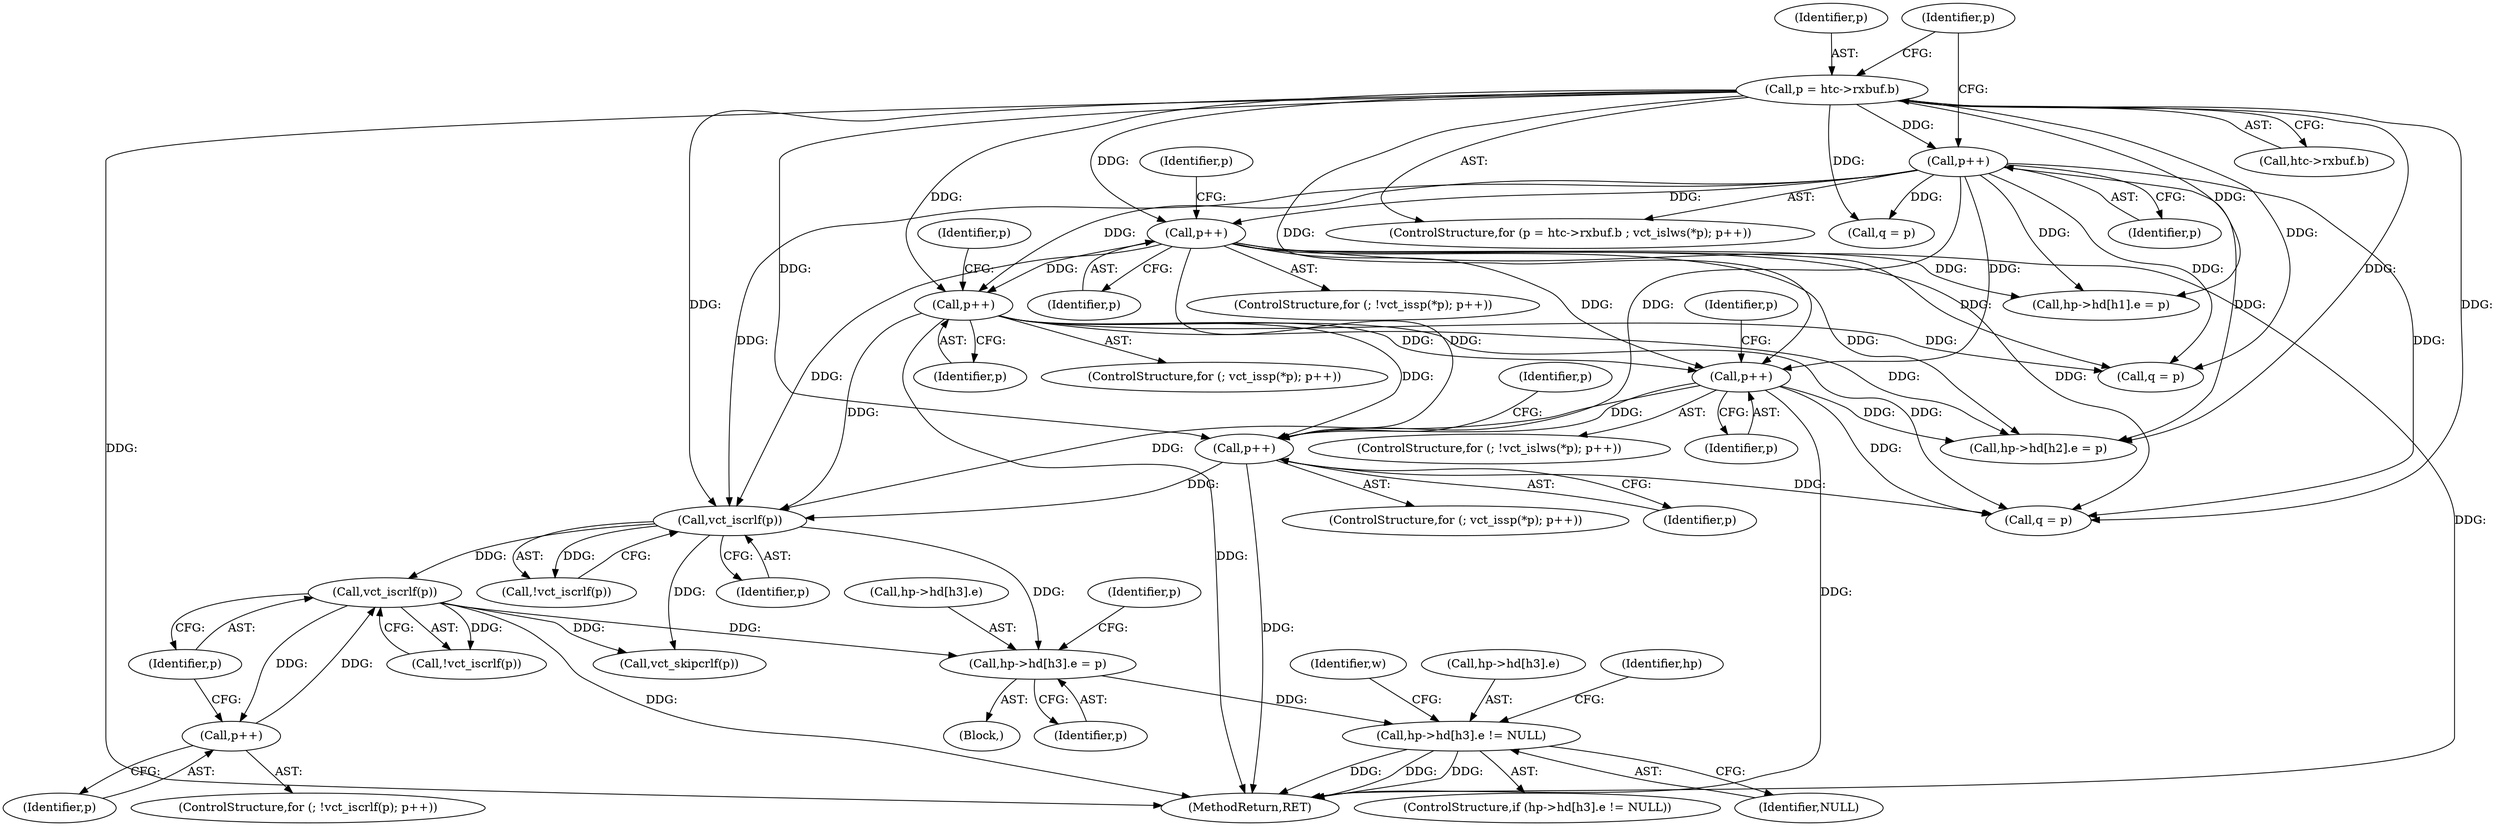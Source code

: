 digraph "0_Varnish-Cache_85e8468bec9416bd7e16b0d80cb820ecd2b330c3_0@array" {
"1000327" [label="(Call,hp->hd[h3].e != NULL)"];
"1000283" [label="(Call,hp->hd[h3].e = p)"];
"1000259" [label="(Call,vct_iscrlf(p))"];
"1000254" [label="(Call,vct_iscrlf(p))"];
"1000240" [label="(Call,p++)"];
"1000199" [label="(Call,p++)"];
"1000182" [label="(Call,p++)"];
"1000151" [label="(Call,p++)"];
"1000140" [label="(Call,p++)"];
"1000130" [label="(Call,p = htc->rxbuf.b)"];
"1000261" [label="(Call,p++)"];
"1000258" [label="(Call,!vct_iscrlf(p))"];
"1000254" [label="(Call,vct_iscrlf(p))"];
"1000240" [label="(Call,p++)"];
"1000241" [label="(Identifier,p)"];
"1000116" [label="(Block,)"];
"1000239" [label="(Identifier,p)"];
"1000151" [label="(Call,p++)"];
"1000326" [label="(ControlStructure,if (hp->hd[h3].e != NULL))"];
"1000354" [label="(Identifier,w)"];
"1000255" [label="(Identifier,p)"];
"1000335" [label="(Identifier,NULL)"];
"1000183" [label="(Identifier,p)"];
"1000129" [label="(ControlStructure,for (p = htc->rxbuf.b ; vct_islws(*p); p++))"];
"1000262" [label="(Identifier,p)"];
"1000178" [label="(ControlStructure,for (; vct_issp(*p); p++))"];
"1000359" [label="(MethodReturn,RET)"];
"1000200" [label="(Identifier,p)"];
"1000291" [label="(Identifier,p)"];
"1000199" [label="(Call,p++)"];
"1000194" [label="(ControlStructure,for (; !vct_islws(*p); p++))"];
"1000261" [label="(Call,p++)"];
"1000169" [label="(Call,hp->hd[h1].e = p)"];
"1000327" [label="(Call,hp->hd[h3].e != NULL)"];
"1000181" [label="(Identifier,p)"];
"1000257" [label="(ControlStructure,for (; !vct_iscrlf(p); p++))"];
"1000293" [label="(Identifier,p)"];
"1000249" [label="(Call,q = p)"];
"1000152" [label="(Identifier,p)"];
"1000140" [label="(Call,p++)"];
"1000328" [label="(Call,hp->hd[h3].e)"];
"1000217" [label="(Call,hp->hd[h2].e = p)"];
"1000283" [label="(Call,hp->hd[h3].e = p)"];
"1000294" [label="(Call,vct_skipcrlf(p))"];
"1000236" [label="(ControlStructure,for (; vct_issp(*p); p++))"];
"1000141" [label="(Identifier,p)"];
"1000259" [label="(Call,vct_iscrlf(p))"];
"1000143" [label="(Call,q = p)"];
"1000182" [label="(Call,p++)"];
"1000150" [label="(Identifier,p)"];
"1000139" [label="(Identifier,p)"];
"1000253" [label="(Call,!vct_iscrlf(p))"];
"1000342" [label="(Identifier,hp)"];
"1000198" [label="(Identifier,p)"];
"1000191" [label="(Call,q = p)"];
"1000132" [label="(Call,htc->rxbuf.b)"];
"1000284" [label="(Call,hp->hd[h3].e)"];
"1000130" [label="(Call,p = htc->rxbuf.b)"];
"1000146" [label="(ControlStructure,for (; !vct_issp(*p); p++))"];
"1000260" [label="(Identifier,p)"];
"1000131" [label="(Identifier,p)"];
"1000327" -> "1000326"  [label="AST: "];
"1000327" -> "1000335"  [label="CFG: "];
"1000328" -> "1000327"  [label="AST: "];
"1000335" -> "1000327"  [label="AST: "];
"1000342" -> "1000327"  [label="CFG: "];
"1000354" -> "1000327"  [label="CFG: "];
"1000327" -> "1000359"  [label="DDG: "];
"1000327" -> "1000359"  [label="DDG: "];
"1000327" -> "1000359"  [label="DDG: "];
"1000283" -> "1000327"  [label="DDG: "];
"1000283" -> "1000116"  [label="AST: "];
"1000283" -> "1000291"  [label="CFG: "];
"1000284" -> "1000283"  [label="AST: "];
"1000291" -> "1000283"  [label="AST: "];
"1000293" -> "1000283"  [label="CFG: "];
"1000259" -> "1000283"  [label="DDG: "];
"1000254" -> "1000283"  [label="DDG: "];
"1000259" -> "1000258"  [label="AST: "];
"1000259" -> "1000260"  [label="CFG: "];
"1000260" -> "1000259"  [label="AST: "];
"1000258" -> "1000259"  [label="CFG: "];
"1000259" -> "1000359"  [label="DDG: "];
"1000259" -> "1000258"  [label="DDG: "];
"1000254" -> "1000259"  [label="DDG: "];
"1000261" -> "1000259"  [label="DDG: "];
"1000259" -> "1000261"  [label="DDG: "];
"1000259" -> "1000294"  [label="DDG: "];
"1000254" -> "1000253"  [label="AST: "];
"1000254" -> "1000255"  [label="CFG: "];
"1000255" -> "1000254"  [label="AST: "];
"1000253" -> "1000254"  [label="CFG: "];
"1000254" -> "1000253"  [label="DDG: "];
"1000240" -> "1000254"  [label="DDG: "];
"1000199" -> "1000254"  [label="DDG: "];
"1000182" -> "1000254"  [label="DDG: "];
"1000151" -> "1000254"  [label="DDG: "];
"1000140" -> "1000254"  [label="DDG: "];
"1000130" -> "1000254"  [label="DDG: "];
"1000254" -> "1000294"  [label="DDG: "];
"1000240" -> "1000236"  [label="AST: "];
"1000240" -> "1000241"  [label="CFG: "];
"1000241" -> "1000240"  [label="AST: "];
"1000239" -> "1000240"  [label="CFG: "];
"1000240" -> "1000359"  [label="DDG: "];
"1000199" -> "1000240"  [label="DDG: "];
"1000182" -> "1000240"  [label="DDG: "];
"1000151" -> "1000240"  [label="DDG: "];
"1000140" -> "1000240"  [label="DDG: "];
"1000130" -> "1000240"  [label="DDG: "];
"1000240" -> "1000249"  [label="DDG: "];
"1000199" -> "1000194"  [label="AST: "];
"1000199" -> "1000200"  [label="CFG: "];
"1000200" -> "1000199"  [label="AST: "];
"1000198" -> "1000199"  [label="CFG: "];
"1000199" -> "1000359"  [label="DDG: "];
"1000182" -> "1000199"  [label="DDG: "];
"1000151" -> "1000199"  [label="DDG: "];
"1000140" -> "1000199"  [label="DDG: "];
"1000130" -> "1000199"  [label="DDG: "];
"1000199" -> "1000217"  [label="DDG: "];
"1000199" -> "1000249"  [label="DDG: "];
"1000182" -> "1000178"  [label="AST: "];
"1000182" -> "1000183"  [label="CFG: "];
"1000183" -> "1000182"  [label="AST: "];
"1000181" -> "1000182"  [label="CFG: "];
"1000182" -> "1000359"  [label="DDG: "];
"1000151" -> "1000182"  [label="DDG: "];
"1000140" -> "1000182"  [label="DDG: "];
"1000130" -> "1000182"  [label="DDG: "];
"1000182" -> "1000191"  [label="DDG: "];
"1000182" -> "1000217"  [label="DDG: "];
"1000182" -> "1000249"  [label="DDG: "];
"1000151" -> "1000146"  [label="AST: "];
"1000151" -> "1000152"  [label="CFG: "];
"1000152" -> "1000151"  [label="AST: "];
"1000150" -> "1000151"  [label="CFG: "];
"1000151" -> "1000359"  [label="DDG: "];
"1000140" -> "1000151"  [label="DDG: "];
"1000130" -> "1000151"  [label="DDG: "];
"1000151" -> "1000169"  [label="DDG: "];
"1000151" -> "1000191"  [label="DDG: "];
"1000151" -> "1000217"  [label="DDG: "];
"1000151" -> "1000249"  [label="DDG: "];
"1000140" -> "1000129"  [label="AST: "];
"1000140" -> "1000141"  [label="CFG: "];
"1000141" -> "1000140"  [label="AST: "];
"1000139" -> "1000140"  [label="CFG: "];
"1000130" -> "1000140"  [label="DDG: "];
"1000140" -> "1000143"  [label="DDG: "];
"1000140" -> "1000169"  [label="DDG: "];
"1000140" -> "1000191"  [label="DDG: "];
"1000140" -> "1000217"  [label="DDG: "];
"1000140" -> "1000249"  [label="DDG: "];
"1000130" -> "1000129"  [label="AST: "];
"1000130" -> "1000132"  [label="CFG: "];
"1000131" -> "1000130"  [label="AST: "];
"1000132" -> "1000130"  [label="AST: "];
"1000139" -> "1000130"  [label="CFG: "];
"1000130" -> "1000359"  [label="DDG: "];
"1000130" -> "1000143"  [label="DDG: "];
"1000130" -> "1000169"  [label="DDG: "];
"1000130" -> "1000191"  [label="DDG: "];
"1000130" -> "1000217"  [label="DDG: "];
"1000130" -> "1000249"  [label="DDG: "];
"1000261" -> "1000257"  [label="AST: "];
"1000261" -> "1000262"  [label="CFG: "];
"1000262" -> "1000261"  [label="AST: "];
"1000260" -> "1000261"  [label="CFG: "];
}
